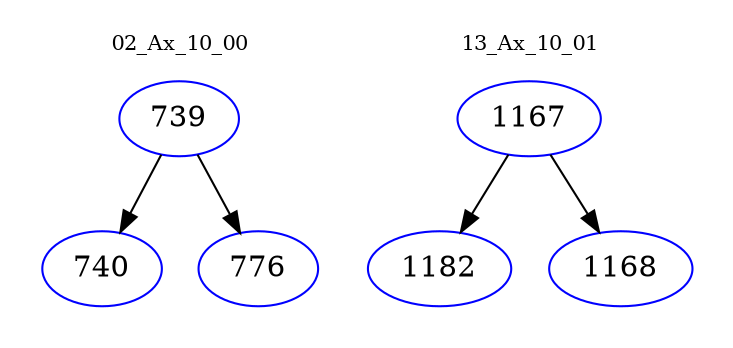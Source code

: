 digraph{
subgraph cluster_0 {
color = white
label = "02_Ax_10_00";
fontsize=10;
T0_739 [label="739", color="blue"]
T0_739 -> T0_740 [color="black"]
T0_740 [label="740", color="blue"]
T0_739 -> T0_776 [color="black"]
T0_776 [label="776", color="blue"]
}
subgraph cluster_1 {
color = white
label = "13_Ax_10_01";
fontsize=10;
T1_1167 [label="1167", color="blue"]
T1_1167 -> T1_1182 [color="black"]
T1_1182 [label="1182", color="blue"]
T1_1167 -> T1_1168 [color="black"]
T1_1168 [label="1168", color="blue"]
}
}
